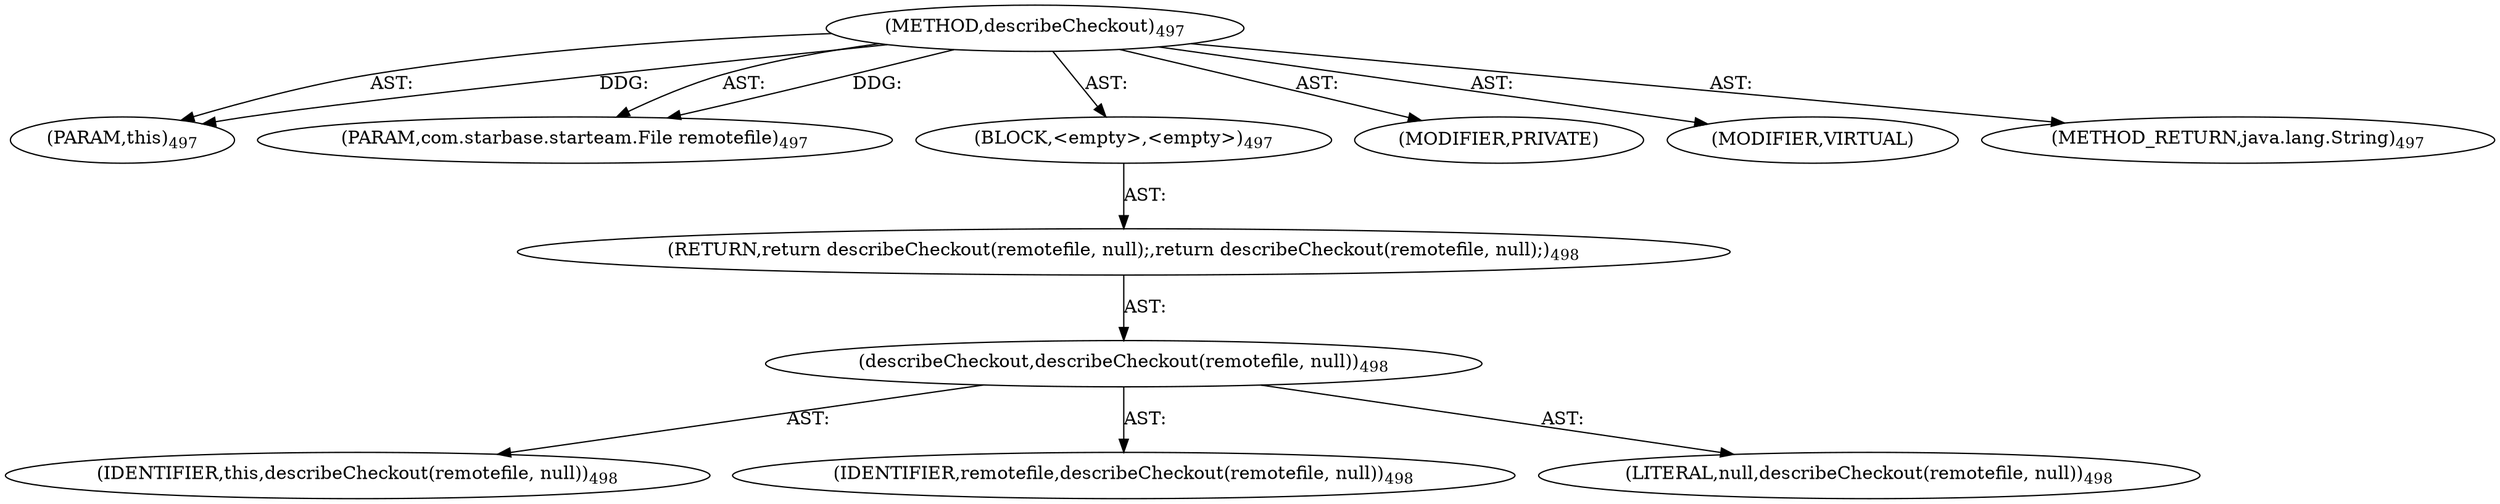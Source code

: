 digraph "describeCheckout" {  
"111669149712" [label = <(METHOD,describeCheckout)<SUB>497</SUB>> ]
"115964117008" [label = <(PARAM,this)<SUB>497</SUB>> ]
"115964117034" [label = <(PARAM,com.starbase.starteam.File remotefile)<SUB>497</SUB>> ]
"25769803841" [label = <(BLOCK,&lt;empty&gt;,&lt;empty&gt;)<SUB>497</SUB>> ]
"146028888070" [label = <(RETURN,return describeCheckout(remotefile, null);,return describeCheckout(remotefile, null);)<SUB>498</SUB>> ]
"30064771322" [label = <(describeCheckout,describeCheckout(remotefile, null))<SUB>498</SUB>> ]
"68719476798" [label = <(IDENTIFIER,this,describeCheckout(remotefile, null))<SUB>498</SUB>> ]
"68719477000" [label = <(IDENTIFIER,remotefile,describeCheckout(remotefile, null))<SUB>498</SUB>> ]
"90194313270" [label = <(LITERAL,null,describeCheckout(remotefile, null))<SUB>498</SUB>> ]
"133143986213" [label = <(MODIFIER,PRIVATE)> ]
"133143986214" [label = <(MODIFIER,VIRTUAL)> ]
"128849018896" [label = <(METHOD_RETURN,java.lang.String)<SUB>497</SUB>> ]
  "111669149712" -> "115964117008"  [ label = "AST: "] 
  "111669149712" -> "115964117034"  [ label = "AST: "] 
  "111669149712" -> "25769803841"  [ label = "AST: "] 
  "111669149712" -> "133143986213"  [ label = "AST: "] 
  "111669149712" -> "133143986214"  [ label = "AST: "] 
  "111669149712" -> "128849018896"  [ label = "AST: "] 
  "25769803841" -> "146028888070"  [ label = "AST: "] 
  "146028888070" -> "30064771322"  [ label = "AST: "] 
  "30064771322" -> "68719476798"  [ label = "AST: "] 
  "30064771322" -> "68719477000"  [ label = "AST: "] 
  "30064771322" -> "90194313270"  [ label = "AST: "] 
  "111669149712" -> "115964117008"  [ label = "DDG: "] 
  "111669149712" -> "115964117034"  [ label = "DDG: "] 
}

